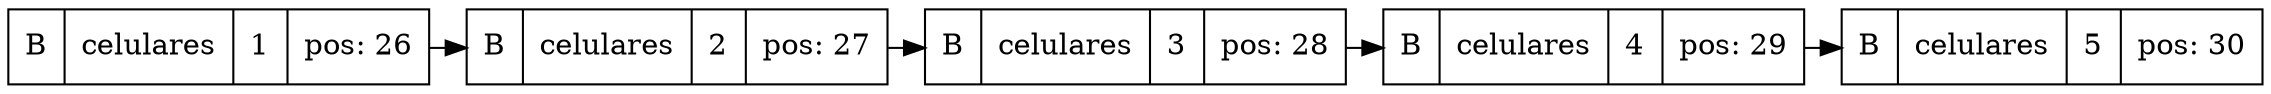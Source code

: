 digraph G{
node[shape="box" shape="record"]
graph[splines="ortho"]
node25[label="B|celulares|1|pos: 26"];
node25->node26;
node26[label="B|celulares|2|pos: 27"];
node26->node27;
node27[label="B|celulares|3|pos: 28"];
node27->node28;
node28[label="B|celulares|4|pos: 29"];
node28->node29;
node29[label="B|celulares|5|pos: 30"];
{rank="same"; node25; node26; node27; node28; node29}
}
